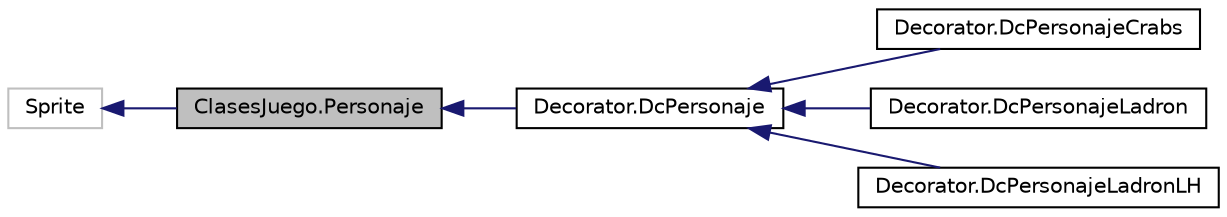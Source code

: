 digraph "ClasesJuego.Personaje"
{
 // LATEX_PDF_SIZE
  edge [fontname="Helvetica",fontsize="10",labelfontname="Helvetica",labelfontsize="10"];
  node [fontname="Helvetica",fontsize="10",shape=record];
  rankdir="LR";
  Node1 [label="ClasesJuego.Personaje",height=0.2,width=0.4,color="black", fillcolor="grey75", style="filled", fontcolor="black",tooltip=" "];
  Node2 -> Node1 [dir="back",color="midnightblue",fontsize="10",style="solid",fontname="Helvetica"];
  Node2 [label="Sprite",height=0.2,width=0.4,color="grey75", fillcolor="white", style="filled",tooltip=" "];
  Node1 -> Node3 [dir="back",color="midnightblue",fontsize="10",style="solid",fontname="Helvetica"];
  Node3 [label="Decorator.DcPersonaje",height=0.2,width=0.4,color="black", fillcolor="white", style="filled",URL="$class_decorator_1_1_dc_personaje.html",tooltip=" "];
  Node3 -> Node4 [dir="back",color="midnightblue",fontsize="10",style="solid",fontname="Helvetica"];
  Node4 [label="Decorator.DcPersonajeCrabs",height=0.2,width=0.4,color="black", fillcolor="white", style="filled",URL="$class_decorator_1_1_dc_personaje_crabs.html",tooltip=" "];
  Node3 -> Node5 [dir="back",color="midnightblue",fontsize="10",style="solid",fontname="Helvetica"];
  Node5 [label="Decorator.DcPersonajeLadron",height=0.2,width=0.4,color="black", fillcolor="white", style="filled",URL="$class_decorator_1_1_dc_personaje_ladron.html",tooltip=" "];
  Node3 -> Node6 [dir="back",color="midnightblue",fontsize="10",style="solid",fontname="Helvetica"];
  Node6 [label="Decorator.DcPersonajeLadronLH",height=0.2,width=0.4,color="black", fillcolor="white", style="filled",URL="$class_decorator_1_1_dc_personaje_ladron_l_h.html",tooltip=" "];
}
